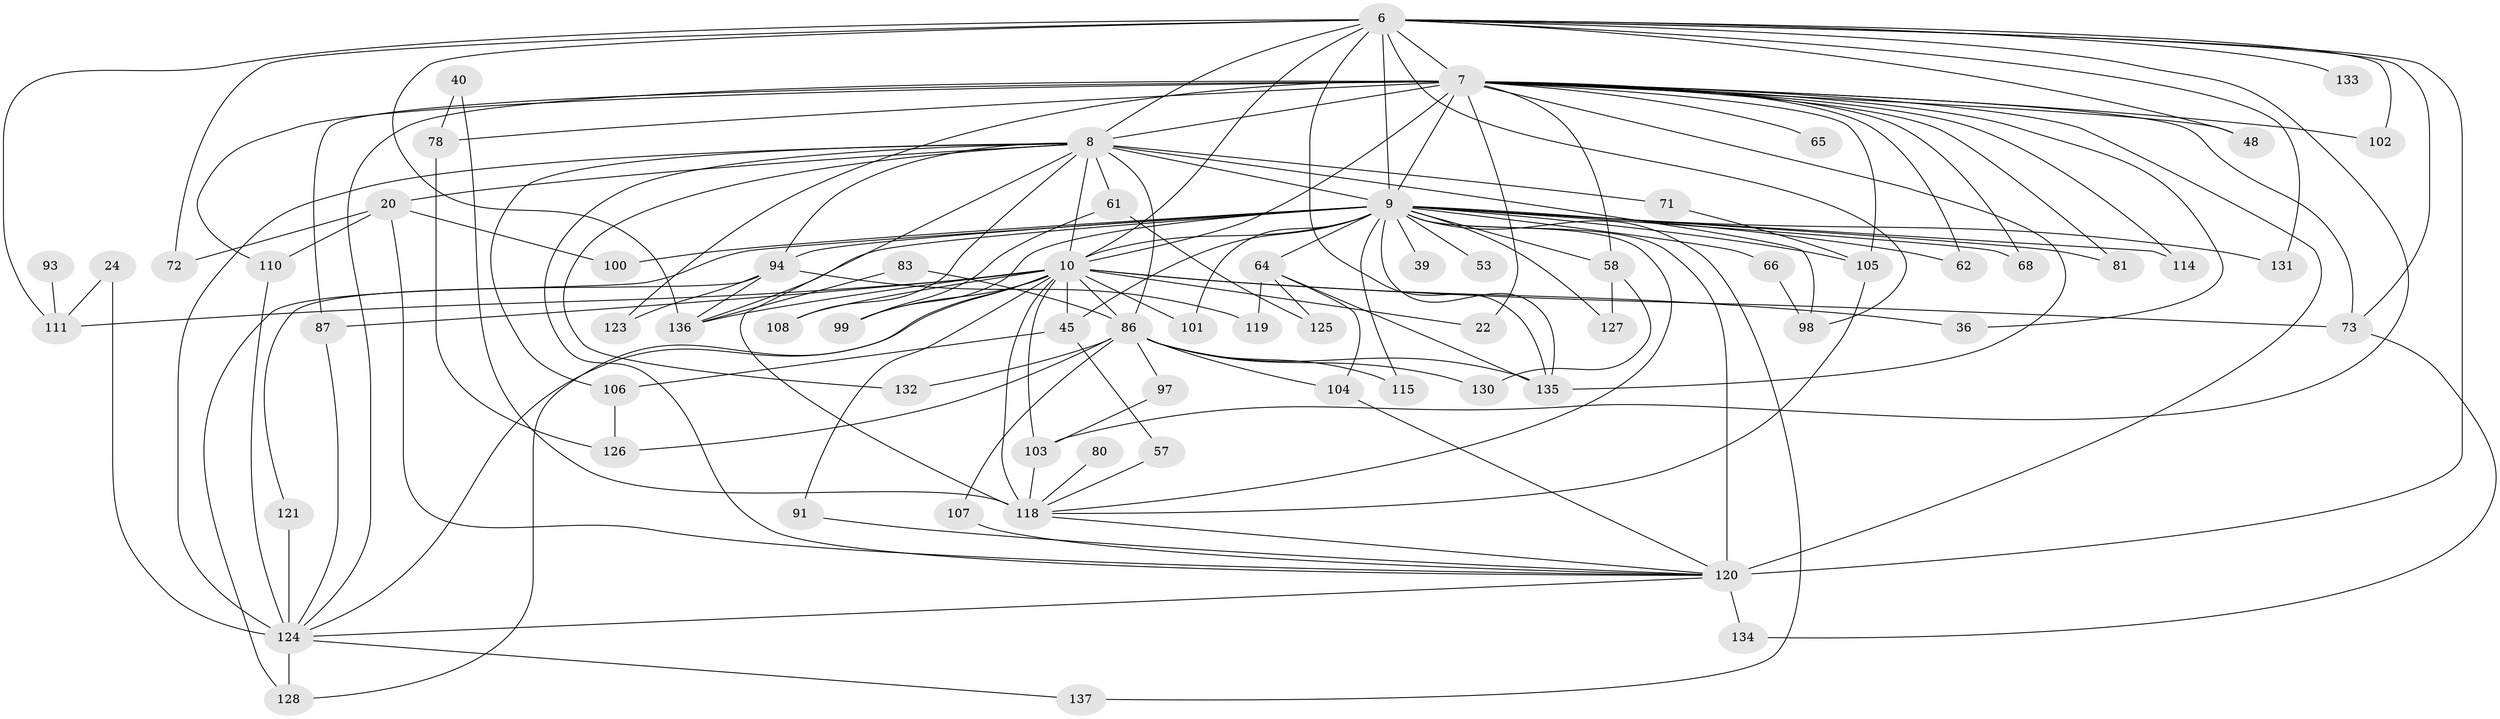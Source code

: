 // original degree distribution, {20: 0.014598540145985401, 33: 0.0072992700729927005, 16: 0.0072992700729927005, 21: 0.014598540145985401, 19: 0.014598540145985401, 29: 0.0072992700729927005, 25: 0.0072992700729927005, 6: 0.029197080291970802, 7: 0.029197080291970802, 3: 0.24087591240875914, 8: 0.0072992700729927005, 2: 0.46715328467153283, 5: 0.029197080291970802, 4: 0.12408759124087591}
// Generated by graph-tools (version 1.1) at 2025/44/03/09/25 04:44:43]
// undirected, 68 vertices, 147 edges
graph export_dot {
graph [start="1"]
  node [color=gray90,style=filled];
  6 [super="+3"];
  7 [super="+4"];
  8 [super="+5"];
  9 [super="+2"];
  10 [super="+1"];
  20;
  22;
  24;
  36;
  39;
  40;
  45 [super="+37"];
  48;
  53;
  57;
  58;
  61;
  62;
  64 [super="+32"];
  65;
  66 [super="+42"];
  68;
  71;
  72;
  73 [super="+54"];
  78 [super="+16"];
  80;
  81;
  83;
  86 [super="+15+55+56"];
  87 [super="+14+59"];
  91;
  93;
  94 [super="+50+34"];
  97;
  98 [super="+27"];
  99 [super="+85"];
  100;
  101;
  102;
  103 [super="+29+43"];
  104;
  105 [super="+88"];
  106;
  107;
  108;
  110 [super="+35"];
  111 [super="+79"];
  114;
  115;
  118 [super="+63+95"];
  119;
  120 [super="+117+76+82"];
  121;
  123;
  124 [super="+51+17+52+109"];
  125;
  126 [super="+122"];
  127 [super="+84"];
  128 [super="+113"];
  130 [super="+96"];
  131;
  132;
  133;
  134;
  135 [super="+41+92"];
  136 [super="+129+112"];
  137;
  6 -- 7 [weight=4];
  6 -- 8 [weight=4];
  6 -- 9 [weight=4];
  6 -- 10 [weight=4];
  6 -- 72;
  6 -- 98;
  6 -- 102;
  6 -- 131;
  6 -- 133 [weight=2];
  6 -- 111 [weight=2];
  6 -- 48;
  6 -- 103 [weight=2];
  6 -- 73;
  6 -- 120 [weight=2];
  6 -- 136;
  6 -- 135;
  7 -- 8 [weight=4];
  7 -- 9 [weight=4];
  7 -- 10 [weight=4];
  7 -- 36;
  7 -- 58;
  7 -- 62;
  7 -- 65 [weight=2];
  7 -- 114;
  7 -- 123;
  7 -- 68;
  7 -- 78 [weight=4];
  7 -- 81;
  7 -- 22;
  7 -- 102;
  7 -- 48;
  7 -- 87;
  7 -- 135;
  7 -- 110;
  7 -- 73;
  7 -- 124;
  7 -- 120;
  7 -- 105;
  8 -- 9 [weight=4];
  8 -- 10 [weight=4];
  8 -- 20 [weight=2];
  8 -- 61 [weight=2];
  8 -- 71 [weight=2];
  8 -- 124 [weight=4];
  8 -- 132;
  8 -- 106;
  8 -- 108;
  8 -- 86;
  8 -- 98;
  8 -- 94;
  8 -- 118 [weight=3];
  8 -- 120;
  9 -- 10 [weight=4];
  9 -- 39 [weight=2];
  9 -- 62;
  9 -- 81;
  9 -- 115;
  9 -- 127 [weight=2];
  9 -- 131;
  9 -- 137;
  9 -- 64 [weight=3];
  9 -- 66 [weight=2];
  9 -- 68;
  9 -- 100;
  9 -- 101;
  9 -- 105;
  9 -- 45 [weight=3];
  9 -- 114;
  9 -- 53;
  9 -- 120 [weight=9];
  9 -- 58;
  9 -- 94 [weight=3];
  9 -- 118;
  9 -- 99;
  9 -- 128;
  9 -- 136 [weight=3];
  9 -- 135;
  10 -- 36;
  10 -- 91;
  10 -- 101;
  10 -- 108;
  10 -- 128;
  10 -- 73 [weight=2];
  10 -- 136 [weight=3];
  10 -- 22;
  10 -- 86 [weight=4];
  10 -- 45;
  10 -- 124 [weight=2];
  10 -- 87 [weight=2];
  10 -- 111 [weight=2];
  10 -- 103;
  10 -- 99;
  10 -- 118 [weight=3];
  20 -- 72;
  20 -- 100;
  20 -- 110;
  20 -- 120;
  24 -- 124;
  24 -- 111;
  40 -- 78;
  40 -- 118;
  45 -- 57;
  45 -- 106;
  57 -- 118;
  58 -- 130 [weight=2];
  58 -- 127;
  61 -- 99;
  61 -- 125;
  64 -- 119;
  64 -- 104;
  64 -- 125;
  64 -- 135;
  66 -- 98;
  71 -- 105;
  73 -- 134;
  78 -- 126;
  80 -- 118 [weight=2];
  83 -- 86;
  83 -- 136;
  86 -- 107;
  86 -- 104;
  86 -- 130;
  86 -- 97;
  86 -- 115;
  86 -- 132;
  86 -- 126;
  86 -- 135;
  87 -- 124;
  91 -- 120;
  93 -- 111;
  94 -- 121;
  94 -- 123;
  94 -- 119;
  94 -- 136;
  97 -- 103;
  103 -- 118;
  104 -- 120;
  105 -- 118;
  106 -- 126;
  107 -- 120;
  110 -- 124;
  118 -- 120;
  120 -- 124;
  120 -- 134;
  121 -- 124;
  124 -- 137;
  124 -- 128;
}
